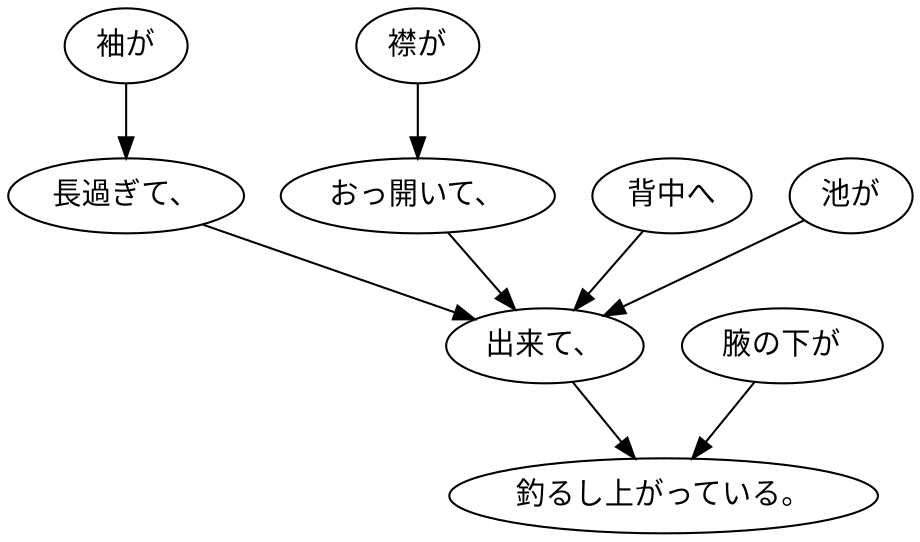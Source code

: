 digraph graph5923 {
	node0 [label="袖が"];
	node1 [label="長過ぎて、"];
	node2 [label="襟が"];
	node3 [label="おっ開いて、"];
	node4 [label="背中へ"];
	node5 [label="池が"];
	node6 [label="出来て、"];
	node7 [label="腋の下が"];
	node8 [label="釣るし上がっている。"];
	node0 -> node1;
	node1 -> node6;
	node2 -> node3;
	node3 -> node6;
	node4 -> node6;
	node5 -> node6;
	node6 -> node8;
	node7 -> node8;
}
